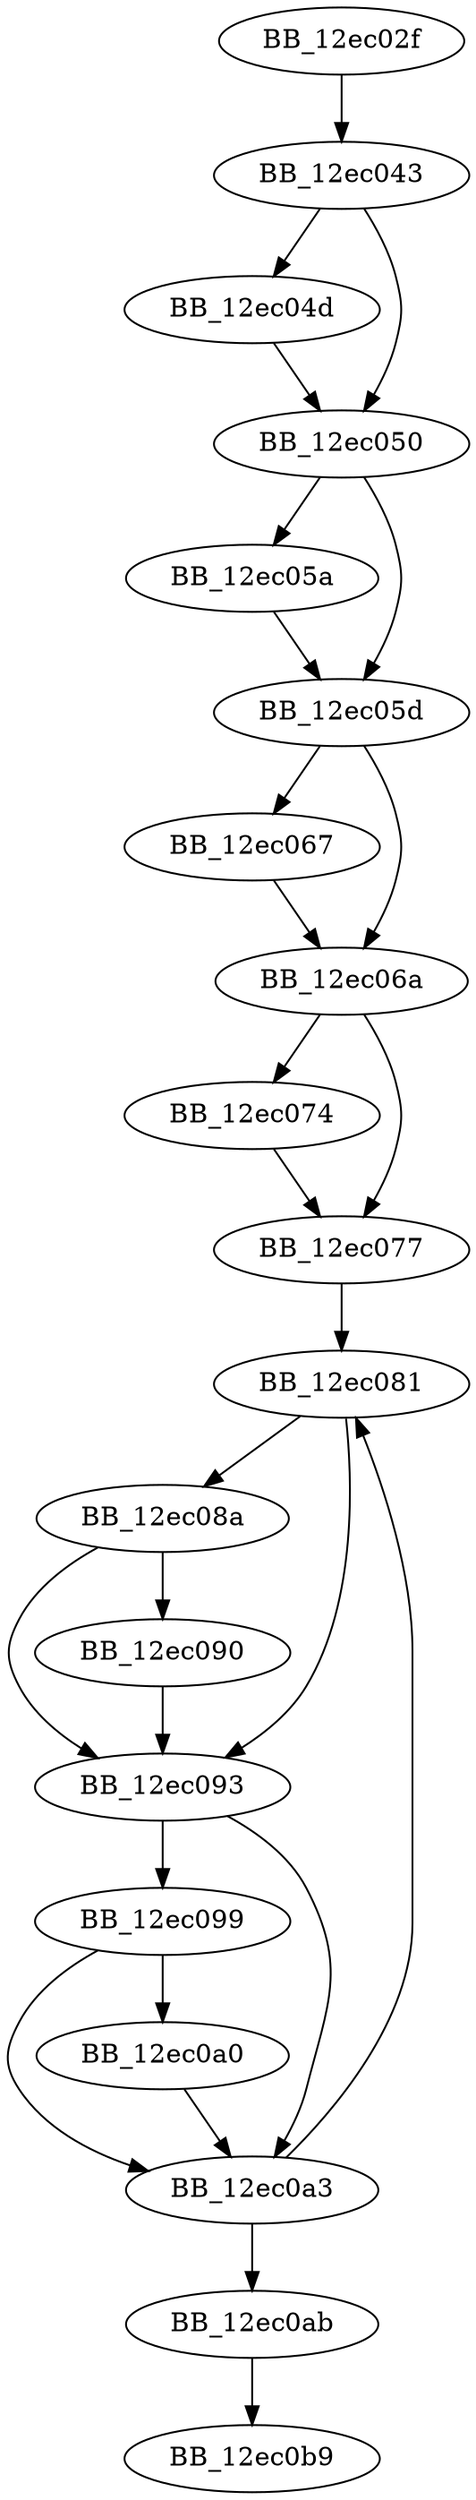 DiGraph ___addlocaleref{
BB_12ec02f->BB_12ec043
BB_12ec043->BB_12ec04d
BB_12ec043->BB_12ec050
BB_12ec04d->BB_12ec050
BB_12ec050->BB_12ec05a
BB_12ec050->BB_12ec05d
BB_12ec05a->BB_12ec05d
BB_12ec05d->BB_12ec067
BB_12ec05d->BB_12ec06a
BB_12ec067->BB_12ec06a
BB_12ec06a->BB_12ec074
BB_12ec06a->BB_12ec077
BB_12ec074->BB_12ec077
BB_12ec077->BB_12ec081
BB_12ec081->BB_12ec08a
BB_12ec081->BB_12ec093
BB_12ec08a->BB_12ec090
BB_12ec08a->BB_12ec093
BB_12ec090->BB_12ec093
BB_12ec093->BB_12ec099
BB_12ec093->BB_12ec0a3
BB_12ec099->BB_12ec0a0
BB_12ec099->BB_12ec0a3
BB_12ec0a0->BB_12ec0a3
BB_12ec0a3->BB_12ec081
BB_12ec0a3->BB_12ec0ab
BB_12ec0ab->BB_12ec0b9
}
